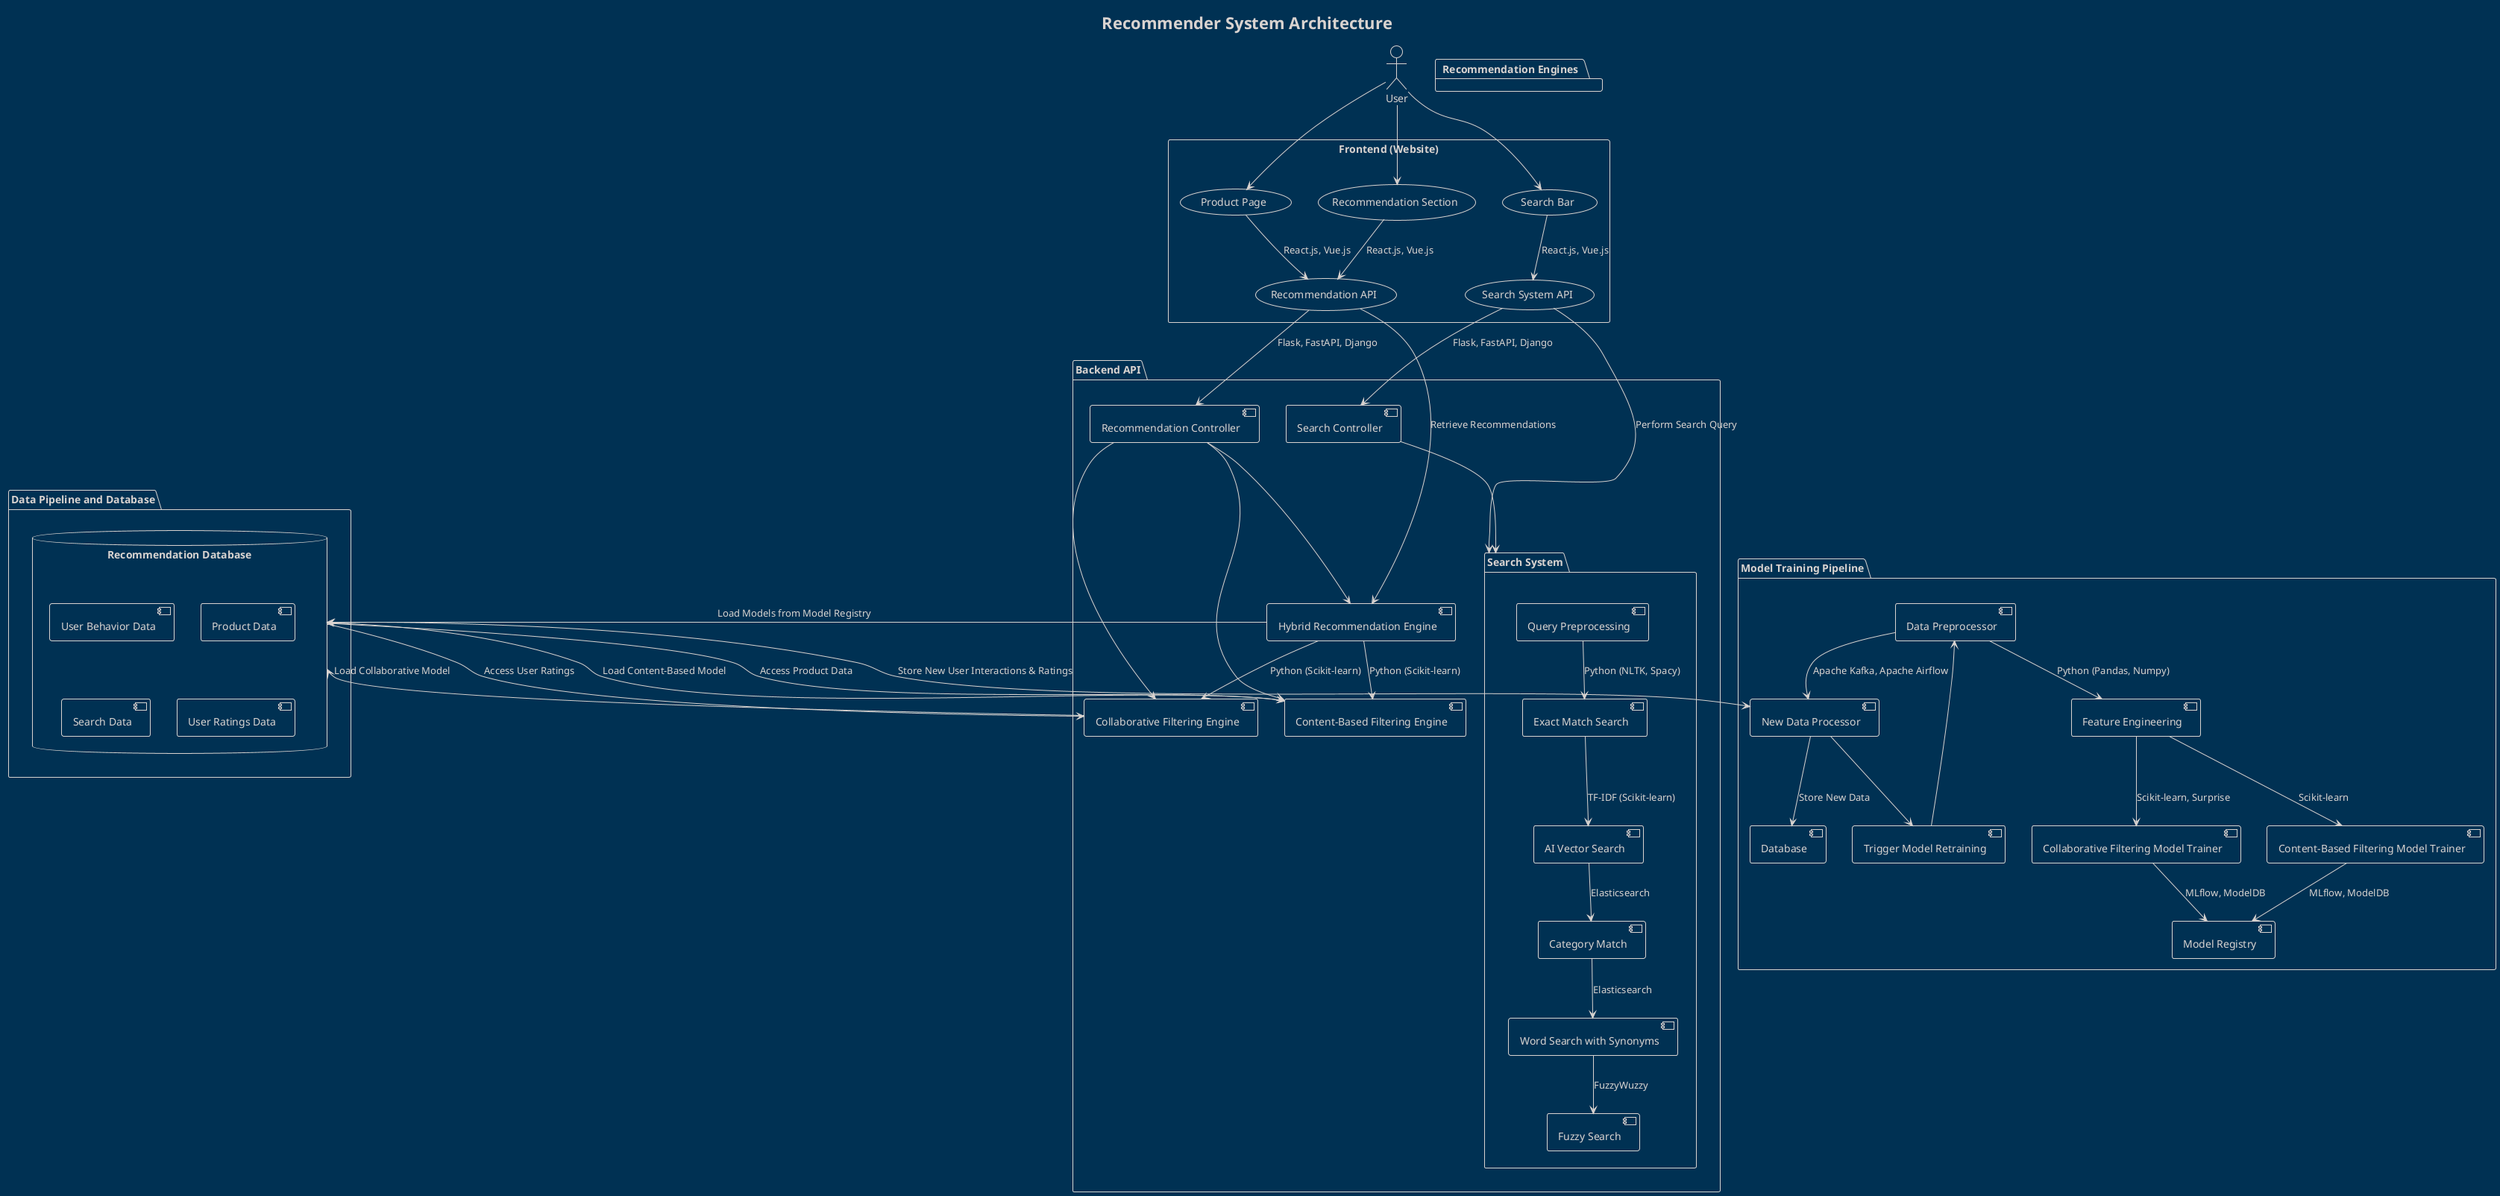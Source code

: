 @startuml Complete_Recommender_System_Architecture
!theme blueprint
title Recommender System Architecture

actor User

rectangle "Frontend (Website)" {
    User --> (Search Bar)
    User --> (Product Page)
    User --> (Recommendation Section)

    (Search Bar) --> (Search System API) : React.js, Vue.js
    (Product Page) --> (Recommendation API) : React.js, Vue.js
    (Recommendation Section) --> (Recommendation API) : React.js, Vue.js
}

package "Backend API" {
    [Recommendation API] --> [Recommendation Controller] : Flask, FastAPI, Django
    [Search System API] --> [Search Controller] : Flask, FastAPI, Django

    [Recommendation Controller] --> [Hybrid Recommendation Engine]
    [Recommendation Controller] --> [Collaborative Filtering Engine]
    [Recommendation Controller] --> [Content-Based Filtering Engine]
    [Search Controller] --> [Search System]
}

package "Recommendation Engines" {
    [Hybrid Recommendation Engine] --> [Collaborative Filtering Engine] : Python (Scikit-learn)
    [Hybrid Recommendation Engine] --> [Content-Based Filtering Engine] : Python (Scikit-learn)
}

package "Search System" {
    [Query Preprocessing] --> [Exact Match Search] : Python (NLTK, Spacy)
    [Exact Match Search] --> [AI Vector Search] : TF-IDF (Scikit-learn)
    [AI Vector Search] --> [Category Match] : Elasticsearch
    [Category Match] --> [Word Search with Synonyms] : Elasticsearch
    [Word Search with Synonyms] --> [Fuzzy Search] : FuzzyWuzzy
}

package "Model Training Pipeline" {
    [Data Preprocessor] --> [Feature Engineering] : Python (Pandas, Numpy)
    [Feature Engineering] --> [Collaborative Filtering Model Trainer] : Scikit-learn, Surprise
    [Feature Engineering] --> [Content-Based Filtering Model Trainer] : Scikit-learn
    [Collaborative Filtering Model Trainer] --> [Model Registry] : MLflow, ModelDB
    [Content-Based Filtering Model Trainer] --> [Model Registry] : MLflow, ModelDB

    [Data Preprocessor] -down-> [New Data Processor] : Apache Kafka, Apache Airflow
    [New Data Processor] --> [Database] : Store New Data
    [New Data Processor] --> [Trigger Model Retraining]
    [Trigger Model Retraining] --> [Data Preprocessor]
}

package "Data Pipeline and Database" {
    database "Recommendation Database" {
        [User Behavior Data]
        [Product Data]
        [Search Data]
        [User Ratings Data]
        [Model Registry]
    }
}


[Recommendation Database] --> [Search System] : Access Product & Search Data
[Recommendation Database] --> [Collaborative Filtering Engine] : Access User Ratings
[Recommendation Database] --> [Content-Based Filtering Engine] : Access Product Data

[Recommendation API] --> [Hybrid Recommendation Engine] : Retrieve Recommendations
[Search System API] --> [Search System] : Perform Search Query

[Hybrid Recommendation Engine] --> [Recommendation Database] : Load Models from Model Registry
[Collaborative Filtering Engine] --> [Recommendation Database] : Load Collaborative Model
[Content-Based Filtering Engine] --> [Recommendation Database] : Load Content-Based Model

[Recommendation Database] --> [New Data Processor] : Store New User Interactions & Ratings

@enduml
